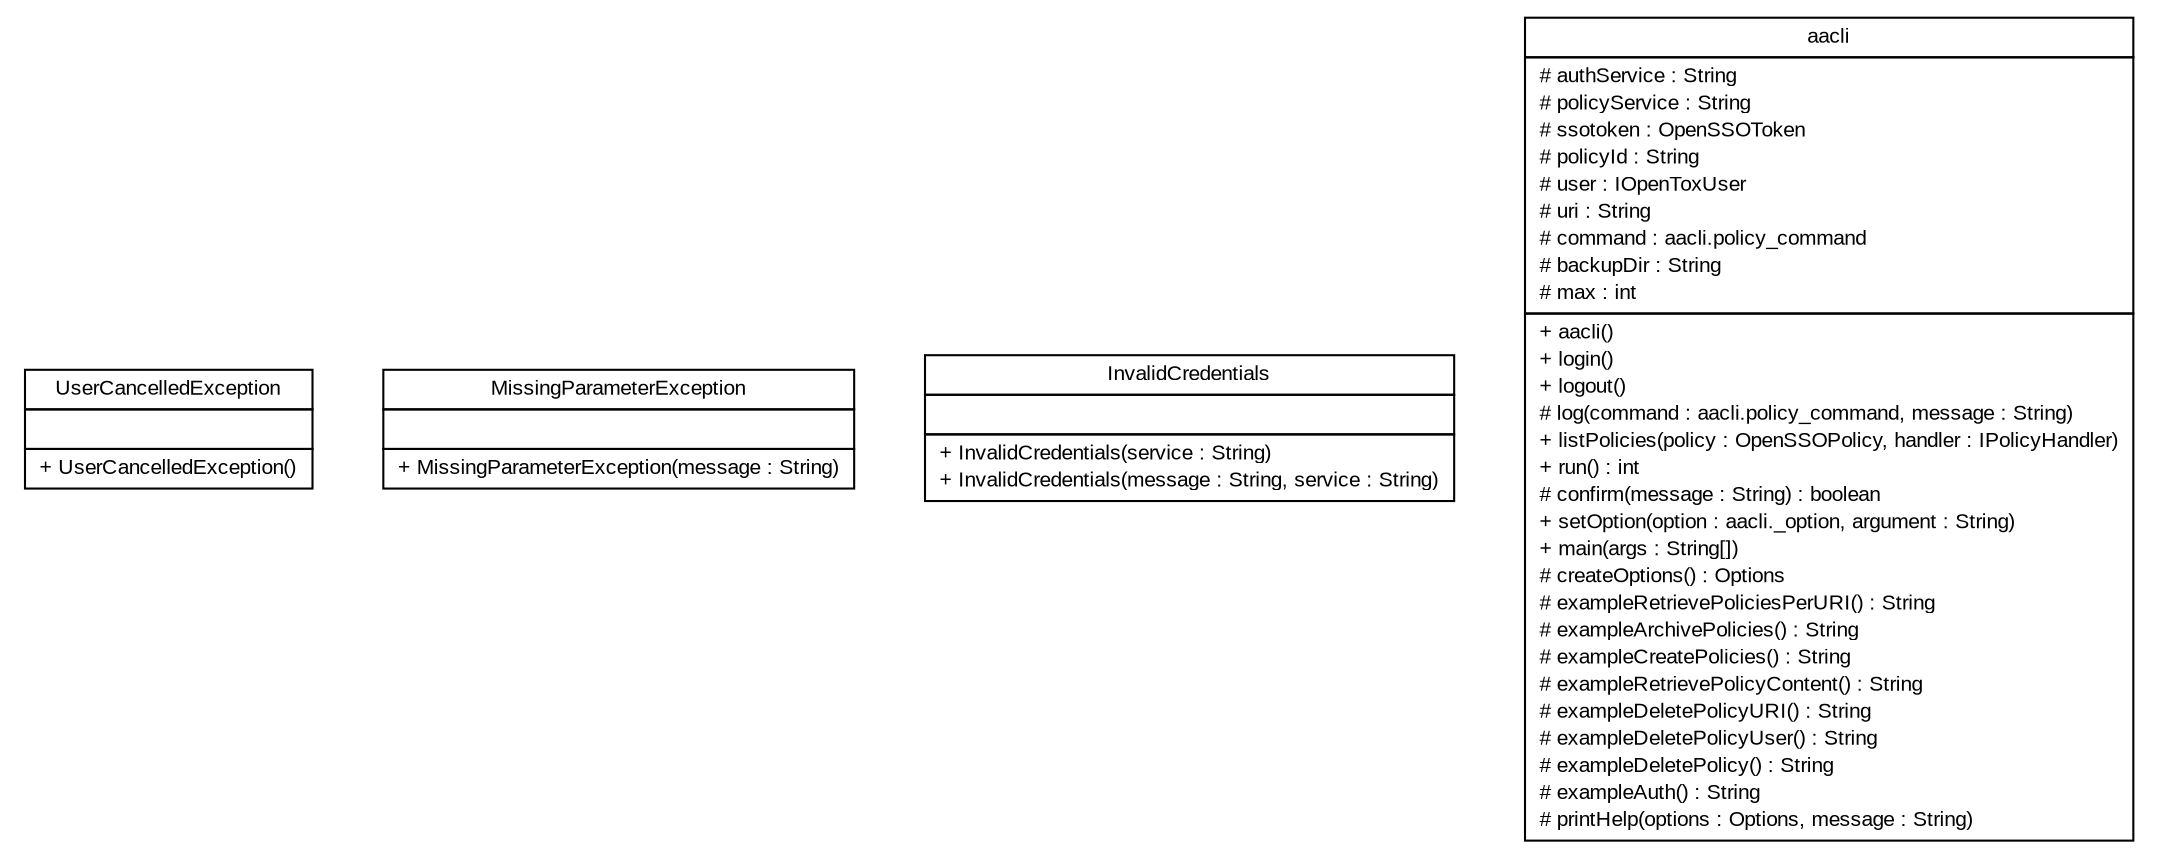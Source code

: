 #!/usr/local/bin/dot
#
# Class diagram 
# Generated by UmlGraph version 4.6 (http://www.spinellis.gr/sw/umlgraph)
#

digraph G {
	edge [fontname="arial",fontsize=10,labelfontname="arial",labelfontsize=10];
	node [fontname="arial",fontsize=10,shape=plaintext];
	// org.opentox.aa.cli.UserCancelledException
	c0 [label=<<table border="0" cellborder="1" cellspacing="0" cellpadding="2" port="p" href="./UserCancelledException.html">
		<tr><td><table border="0" cellspacing="0" cellpadding="1">
			<tr><td> UserCancelledException </td></tr>
		</table></td></tr>
		<tr><td><table border="0" cellspacing="0" cellpadding="1">
			<tr><td align="left">  </td></tr>
		</table></td></tr>
		<tr><td><table border="0" cellspacing="0" cellpadding="1">
			<tr><td align="left"> + UserCancelledException() </td></tr>
		</table></td></tr>
		</table>>, fontname="arial", fontcolor="black", fontsize=10.0];
	// org.opentox.aa.cli.MissingParameterException
	c1 [label=<<table border="0" cellborder="1" cellspacing="0" cellpadding="2" port="p" href="./MissingParameterException.html">
		<tr><td><table border="0" cellspacing="0" cellpadding="1">
			<tr><td> MissingParameterException </td></tr>
		</table></td></tr>
		<tr><td><table border="0" cellspacing="0" cellpadding="1">
			<tr><td align="left">  </td></tr>
		</table></td></tr>
		<tr><td><table border="0" cellspacing="0" cellpadding="1">
			<tr><td align="left"> + MissingParameterException(message : String) </td></tr>
		</table></td></tr>
		</table>>, fontname="arial", fontcolor="black", fontsize=10.0];
	// org.opentox.aa.cli.InvalidCredentials
	c2 [label=<<table border="0" cellborder="1" cellspacing="0" cellpadding="2" port="p" href="./InvalidCredentials.html">
		<tr><td><table border="0" cellspacing="0" cellpadding="1">
			<tr><td> InvalidCredentials </td></tr>
		</table></td></tr>
		<tr><td><table border="0" cellspacing="0" cellpadding="1">
			<tr><td align="left">  </td></tr>
		</table></td></tr>
		<tr><td><table border="0" cellspacing="0" cellpadding="1">
			<tr><td align="left"> + InvalidCredentials(service : String) </td></tr>
			<tr><td align="left"> + InvalidCredentials(message : String, service : String) </td></tr>
		</table></td></tr>
		</table>>, fontname="arial", fontcolor="black", fontsize=10.0];
	// org.opentox.aa.cli.aacli
	c3 [label=<<table border="0" cellborder="1" cellspacing="0" cellpadding="2" port="p" href="./aacli.html">
		<tr><td><table border="0" cellspacing="0" cellpadding="1">
			<tr><td> aacli </td></tr>
		</table></td></tr>
		<tr><td><table border="0" cellspacing="0" cellpadding="1">
			<tr><td align="left"> # authService : String </td></tr>
			<tr><td align="left"> # policyService : String </td></tr>
			<tr><td align="left"> # ssotoken : OpenSSOToken </td></tr>
			<tr><td align="left"> # policyId : String </td></tr>
			<tr><td align="left"> # user : IOpenToxUser </td></tr>
			<tr><td align="left"> # uri : String </td></tr>
			<tr><td align="left"> # command : aacli.policy_command </td></tr>
			<tr><td align="left"> # backupDir : String </td></tr>
			<tr><td align="left"> # max : int </td></tr>
		</table></td></tr>
		<tr><td><table border="0" cellspacing="0" cellpadding="1">
			<tr><td align="left"> + aacli() </td></tr>
			<tr><td align="left"> + login() </td></tr>
			<tr><td align="left"> + logout() </td></tr>
			<tr><td align="left"> # log(command : aacli.policy_command, message : String) </td></tr>
			<tr><td align="left"> + listPolicies(policy : OpenSSOPolicy, handler : IPolicyHandler) </td></tr>
			<tr><td align="left"> + run() : int </td></tr>
			<tr><td align="left"> # confirm(message : String) : boolean </td></tr>
			<tr><td align="left"> + setOption(option : aacli._option, argument : String) </td></tr>
			<tr><td align="left"> + main(args : String[]) </td></tr>
			<tr><td align="left"> # createOptions() : Options </td></tr>
			<tr><td align="left"> # exampleRetrievePoliciesPerURI() : String </td></tr>
			<tr><td align="left"> # exampleArchivePolicies() : String </td></tr>
			<tr><td align="left"> # exampleCreatePolicies() : String </td></tr>
			<tr><td align="left"> # exampleRetrievePolicyContent() : String </td></tr>
			<tr><td align="left"> # exampleDeletePolicyURI() : String </td></tr>
			<tr><td align="left"> # exampleDeletePolicyUser() : String </td></tr>
			<tr><td align="left"> # exampleDeletePolicy() : String </td></tr>
			<tr><td align="left"> # exampleAuth() : String </td></tr>
			<tr><td align="left"> # printHelp(options : Options, message : String) </td></tr>
		</table></td></tr>
		</table>>, fontname="arial", fontcolor="black", fontsize=10.0];
}

